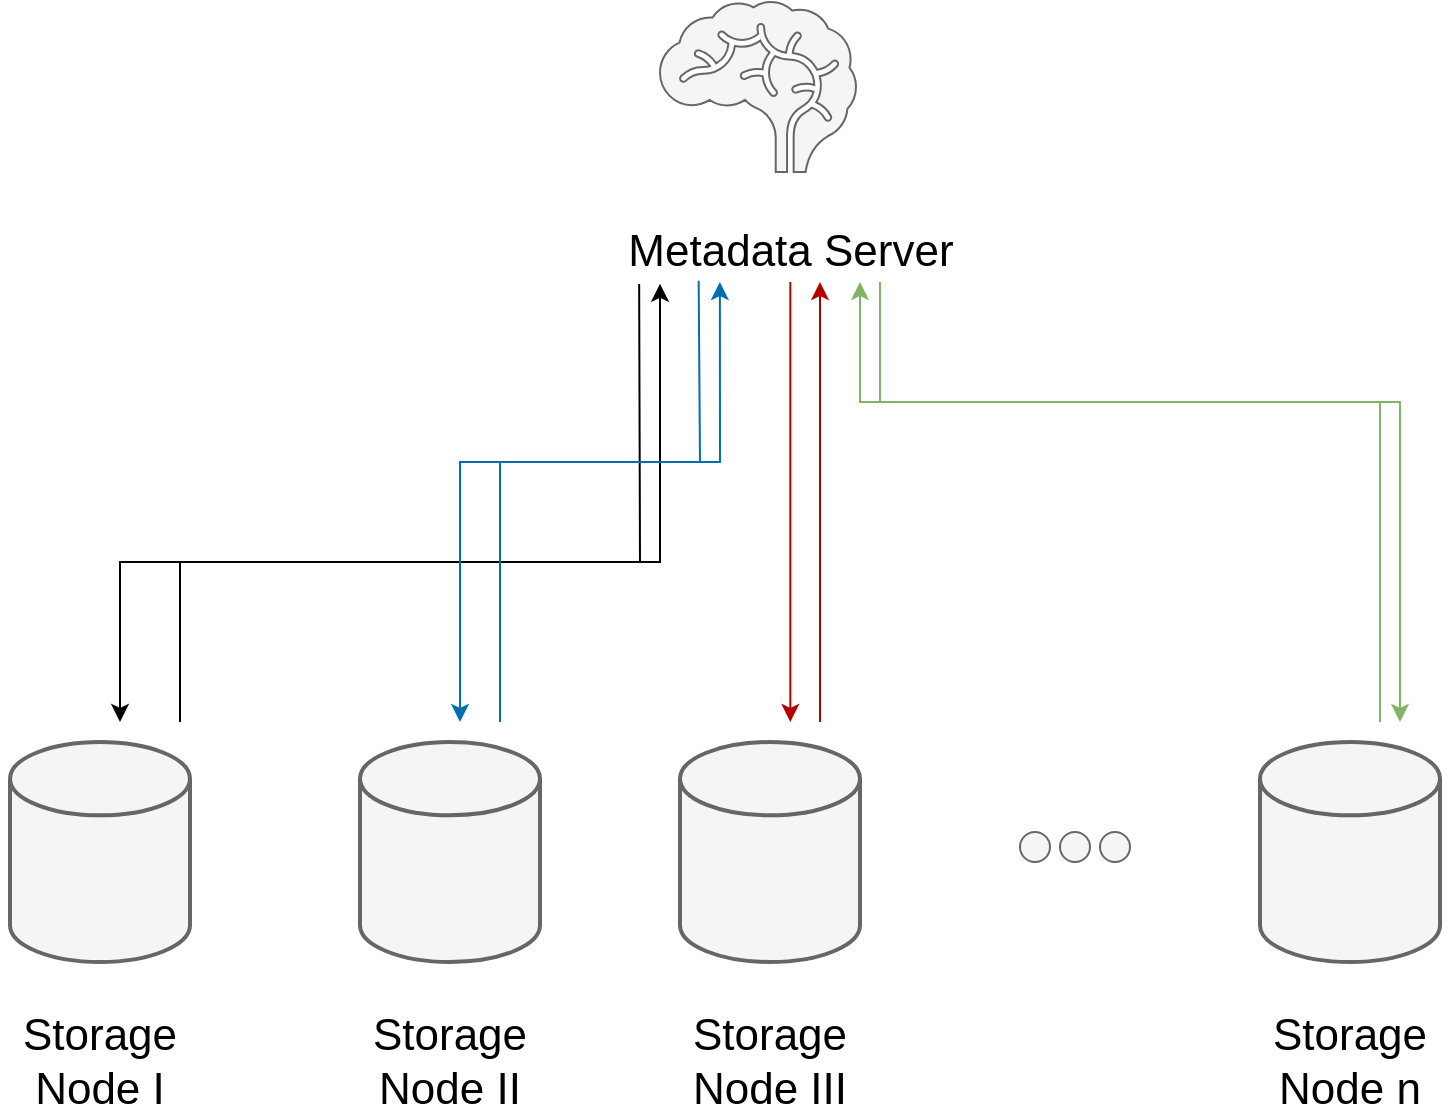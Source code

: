 <mxfile version="27.0.9">
  <diagram name="Página-1" id="QURLjsm2h11-ztj4V1x6">
    <mxGraphModel dx="1320" dy="796" grid="1" gridSize="10" guides="1" tooltips="1" connect="1" arrows="1" fold="1" page="1" pageScale="1" pageWidth="827" pageHeight="1169" math="0" shadow="0">
      <root>
        <mxCell id="0" />
        <mxCell id="1" parent="0" />
        <mxCell id="gASbrLWWTuQHlLPoA-dh-1" value="" style="shape=mxgraph.signs.healthcare.brain;html=1;pointerEvents=1;fillColor=#f5f5f5;strokeColor=#666666;verticalLabelPosition=bottom;verticalAlign=top;align=center;fontColor=#333333;" vertex="1" parent="1">
          <mxGeometry x="370" y="40" width="98" height="85" as="geometry" />
        </mxCell>
        <mxCell id="gASbrLWWTuQHlLPoA-dh-3" value="" style="strokeWidth=2;html=1;shape=mxgraph.flowchart.database;whiteSpace=wrap;fillColor=#f5f5f5;fontColor=#333333;strokeColor=#666666;" vertex="1" parent="1">
          <mxGeometry x="45" y="410" width="90" height="110" as="geometry" />
        </mxCell>
        <mxCell id="gASbrLWWTuQHlLPoA-dh-4" value="" style="strokeWidth=2;html=1;shape=mxgraph.flowchart.database;whiteSpace=wrap;fillColor=#f5f5f5;fontColor=#333333;strokeColor=#666666;" vertex="1" parent="1">
          <mxGeometry x="220" y="410" width="90" height="110" as="geometry" />
        </mxCell>
        <mxCell id="gASbrLWWTuQHlLPoA-dh-5" value="" style="strokeWidth=2;html=1;shape=mxgraph.flowchart.database;whiteSpace=wrap;fillColor=#f5f5f5;fontColor=#333333;strokeColor=#666666;" vertex="1" parent="1">
          <mxGeometry x="380" y="410" width="90" height="110" as="geometry" />
        </mxCell>
        <mxCell id="gASbrLWWTuQHlLPoA-dh-7" value="" style="strokeWidth=2;html=1;shape=mxgraph.flowchart.database;whiteSpace=wrap;fillColor=#f5f5f5;fontColor=#333333;strokeColor=#666666;" vertex="1" parent="1">
          <mxGeometry x="670" y="410" width="90" height="110" as="geometry" />
        </mxCell>
        <mxCell id="gASbrLWWTuQHlLPoA-dh-8" value="" style="ellipse;whiteSpace=wrap;html=1;aspect=fixed;fillColor=#f5f5f5;fontColor=#333333;strokeColor=#666666;" vertex="1" parent="1">
          <mxGeometry x="550" y="455" width="15" height="15" as="geometry" />
        </mxCell>
        <mxCell id="gASbrLWWTuQHlLPoA-dh-11" value="" style="ellipse;whiteSpace=wrap;html=1;aspect=fixed;fillColor=#f5f5f5;fontColor=#333333;strokeColor=#666666;" vertex="1" parent="1">
          <mxGeometry x="570" y="455" width="15" height="15" as="geometry" />
        </mxCell>
        <mxCell id="gASbrLWWTuQHlLPoA-dh-12" value="" style="ellipse;whiteSpace=wrap;html=1;aspect=fixed;fillColor=#f5f5f5;fontColor=#333333;strokeColor=#666666;" vertex="1" parent="1">
          <mxGeometry x="590" y="455" width="15" height="15" as="geometry" />
        </mxCell>
        <mxCell id="gASbrLWWTuQHlLPoA-dh-14" value="&lt;font style=&quot;font-size: 22px;&quot;&gt;Metadata Server&lt;/font&gt;" style="text;strokeColor=none;align=center;fillColor=none;html=1;verticalAlign=middle;whiteSpace=wrap;rounded=0;" vertex="1" parent="1">
          <mxGeometry x="350" y="150" width="171" height="30" as="geometry" />
        </mxCell>
        <mxCell id="gASbrLWWTuQHlLPoA-dh-15" value="&lt;font style=&quot;font-size: 22px;&quot;&gt;Storage Node I&lt;/font&gt;" style="text;strokeColor=none;align=center;fillColor=none;html=1;verticalAlign=middle;whiteSpace=wrap;rounded=0;" vertex="1" parent="1">
          <mxGeometry x="40" y="555" width="100" height="30" as="geometry" />
        </mxCell>
        <mxCell id="gASbrLWWTuQHlLPoA-dh-16" value="&lt;font style=&quot;font-size: 22px;&quot;&gt;Storage Node II&lt;/font&gt;" style="text;strokeColor=none;align=center;fillColor=none;html=1;verticalAlign=middle;whiteSpace=wrap;rounded=0;" vertex="1" parent="1">
          <mxGeometry x="215" y="555" width="100" height="30" as="geometry" />
        </mxCell>
        <mxCell id="gASbrLWWTuQHlLPoA-dh-17" value="&lt;font style=&quot;font-size: 22px;&quot;&gt;Storage Node III&lt;/font&gt;" style="text;strokeColor=none;align=center;fillColor=none;html=1;verticalAlign=middle;whiteSpace=wrap;rounded=0;" vertex="1" parent="1">
          <mxGeometry x="375" y="555" width="100" height="30" as="geometry" />
        </mxCell>
        <mxCell id="gASbrLWWTuQHlLPoA-dh-18" value="&lt;font style=&quot;font-size: 22px;&quot;&gt;Storage Node n&lt;/font&gt;" style="text;strokeColor=none;align=center;fillColor=none;html=1;verticalAlign=middle;whiteSpace=wrap;rounded=0;" vertex="1" parent="1">
          <mxGeometry x="665" y="555" width="100" height="30" as="geometry" />
        </mxCell>
        <mxCell id="gASbrLWWTuQHlLPoA-dh-23" value="" style="endArrow=classic;html=1;rounded=0;entryX=0.117;entryY=1.03;entryDx=0;entryDy=0;entryPerimeter=0;" edge="1" parent="1" target="gASbrLWWTuQHlLPoA-dh-14">
          <mxGeometry width="50" height="50" relative="1" as="geometry">
            <mxPoint x="130" y="400" as="sourcePoint" />
            <mxPoint x="400" y="180" as="targetPoint" />
            <Array as="points">
              <mxPoint x="130" y="320" />
              <mxPoint x="370" y="320" />
            </Array>
          </mxGeometry>
        </mxCell>
        <mxCell id="gASbrLWWTuQHlLPoA-dh-24" value="" style="endArrow=classic;html=1;rounded=0;exitX=0.056;exitY=1.034;exitDx=0;exitDy=0;exitPerimeter=0;" edge="1" parent="1" source="gASbrLWWTuQHlLPoA-dh-14">
          <mxGeometry width="50" height="50" relative="1" as="geometry">
            <mxPoint x="360" y="190" as="sourcePoint" />
            <mxPoint x="100" y="400" as="targetPoint" />
            <Array as="points">
              <mxPoint x="360" y="320" />
              <mxPoint x="100" y="320" />
              <mxPoint x="100" y="380" />
            </Array>
          </mxGeometry>
        </mxCell>
        <mxCell id="gASbrLWWTuQHlLPoA-dh-28" value="" style="endArrow=classic;html=1;rounded=0;fillColor=#1ba1e2;strokeColor=#006EAF;entryX=0.292;entryY=1;entryDx=0;entryDy=0;entryPerimeter=0;" edge="1" parent="1" target="gASbrLWWTuQHlLPoA-dh-14">
          <mxGeometry width="50" height="50" relative="1" as="geometry">
            <mxPoint x="290" y="400" as="sourcePoint" />
            <mxPoint x="315" y="180" as="targetPoint" />
            <Array as="points">
              <mxPoint x="290" y="270" />
              <mxPoint x="400" y="270" />
            </Array>
          </mxGeometry>
        </mxCell>
        <mxCell id="gASbrLWWTuQHlLPoA-dh-29" value="" style="endArrow=classic;html=1;rounded=0;fillColor=#1ba1e2;strokeColor=#006EAF;entryX=0.179;entryY=1.069;entryDx=0;entryDy=0;entryPerimeter=0;exitX=0.23;exitY=0.98;exitDx=0;exitDy=0;exitPerimeter=0;" edge="1" parent="1" source="gASbrLWWTuQHlLPoA-dh-14">
          <mxGeometry width="50" height="50" relative="1" as="geometry">
            <mxPoint x="420" y="200" as="sourcePoint" />
            <mxPoint x="270" y="400" as="targetPoint" />
            <Array as="points">
              <mxPoint x="390" y="270" />
              <mxPoint x="270" y="270" />
            </Array>
          </mxGeometry>
        </mxCell>
        <mxCell id="gASbrLWWTuQHlLPoA-dh-32" value="" style="endArrow=classic;html=1;rounded=0;fillColor=#e51400;strokeColor=#B20000;" edge="1" parent="1">
          <mxGeometry width="50" height="50" relative="1" as="geometry">
            <mxPoint x="435.17" y="180" as="sourcePoint" />
            <mxPoint x="435.17" y="400" as="targetPoint" />
          </mxGeometry>
        </mxCell>
        <mxCell id="gASbrLWWTuQHlLPoA-dh-33" value="" style="endArrow=classic;html=1;rounded=0;fillColor=#e51400;strokeColor=#B20000;" edge="1" parent="1">
          <mxGeometry width="50" height="50" relative="1" as="geometry">
            <mxPoint x="450" y="400" as="sourcePoint" />
            <mxPoint x="450" y="180" as="targetPoint" />
          </mxGeometry>
        </mxCell>
        <mxCell id="gASbrLWWTuQHlLPoA-dh-36" value="" style="endArrow=classic;html=1;rounded=0;fillColor=#d5e8d4;strokeColor=#82b366;gradientColor=#97d077;" edge="1" parent="1">
          <mxGeometry width="50" height="50" relative="1" as="geometry">
            <mxPoint x="730" y="400" as="sourcePoint" />
            <mxPoint x="470" y="180" as="targetPoint" />
            <Array as="points">
              <mxPoint x="730" y="240" />
              <mxPoint x="470" y="240" />
            </Array>
          </mxGeometry>
        </mxCell>
        <mxCell id="gASbrLWWTuQHlLPoA-dh-38" value="" style="endArrow=classic;html=1;rounded=0;fillColor=#d5e8d4;strokeColor=#82b366;gradientColor=#97d077;" edge="1" parent="1">
          <mxGeometry width="50" height="50" relative="1" as="geometry">
            <mxPoint x="480" y="180" as="sourcePoint" />
            <mxPoint x="740" y="400" as="targetPoint" />
            <Array as="points">
              <mxPoint x="480" y="240" />
              <mxPoint x="740" y="240" />
            </Array>
          </mxGeometry>
        </mxCell>
      </root>
    </mxGraphModel>
  </diagram>
</mxfile>

